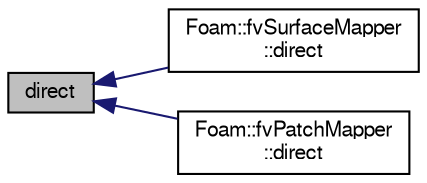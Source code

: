 digraph "direct"
{
  bgcolor="transparent";
  edge [fontname="FreeSans",fontsize="10",labelfontname="FreeSans",labelfontsize="10"];
  node [fontname="FreeSans",fontsize="10",shape=record];
  rankdir="LR";
  Node1 [label="direct",height=0.2,width=0.4,color="black", fillcolor="grey75", style="filled" fontcolor="black"];
  Node1 -> Node2 [dir="back",color="midnightblue",fontsize="10",style="solid",fontname="FreeSans"];
  Node2 [label="Foam::fvSurfaceMapper\l::direct",height=0.2,width=0.4,color="black",URL="$a00869.html#aa6fd973c07a1eda3654f6e516d34e963",tooltip="Is the mapping direct. "];
  Node1 -> Node3 [dir="back",color="midnightblue",fontsize="10",style="solid",fontname="FreeSans"];
  Node3 [label="Foam::fvPatchMapper\l::direct",height=0.2,width=0.4,color="black",URL="$a00864.html#aa6fd973c07a1eda3654f6e516d34e963",tooltip="Is the mapping direct. "];
}
